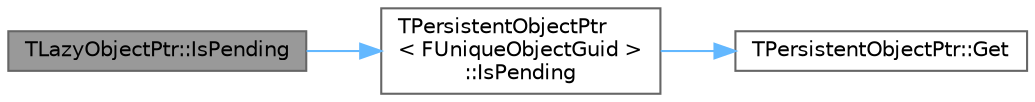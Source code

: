 digraph "TLazyObjectPtr::IsPending"
{
 // INTERACTIVE_SVG=YES
 // LATEX_PDF_SIZE
  bgcolor="transparent";
  edge [fontname=Helvetica,fontsize=10,labelfontname=Helvetica,labelfontsize=10];
  node [fontname=Helvetica,fontsize=10,shape=box,height=0.2,width=0.4];
  rankdir="LR";
  Node1 [id="Node000001",label="TLazyObjectPtr::IsPending",height=0.2,width=0.4,color="gray40", fillcolor="grey60", style="filled", fontcolor="black",tooltip="Test if this does not point to a live UObject, but may in the future."];
  Node1 -> Node2 [id="edge1_Node000001_Node000002",color="steelblue1",style="solid",tooltip=" "];
  Node2 [id="Node000002",label="TPersistentObjectPtr\l\< FUniqueObjectGuid \>\l::IsPending",height=0.2,width=0.4,color="grey40", fillcolor="white", style="filled",URL="$d5/dce/structTPersistentObjectPtr.html#a13a51e8a77e30e760324b47b3e5c4485",tooltip=" "];
  Node2 -> Node3 [id="edge2_Node000002_Node000003",color="steelblue1",style="solid",tooltip=" "];
  Node3 [id="Node000003",label="TPersistentObjectPtr::Get",height=0.2,width=0.4,color="grey40", fillcolor="white", style="filled",URL="$d5/dce/structTPersistentObjectPtr.html#aef3fc647518b35f9553fde5f9de654fb",tooltip="Dereference the pointer, which may cause it to become valid again."];
}
